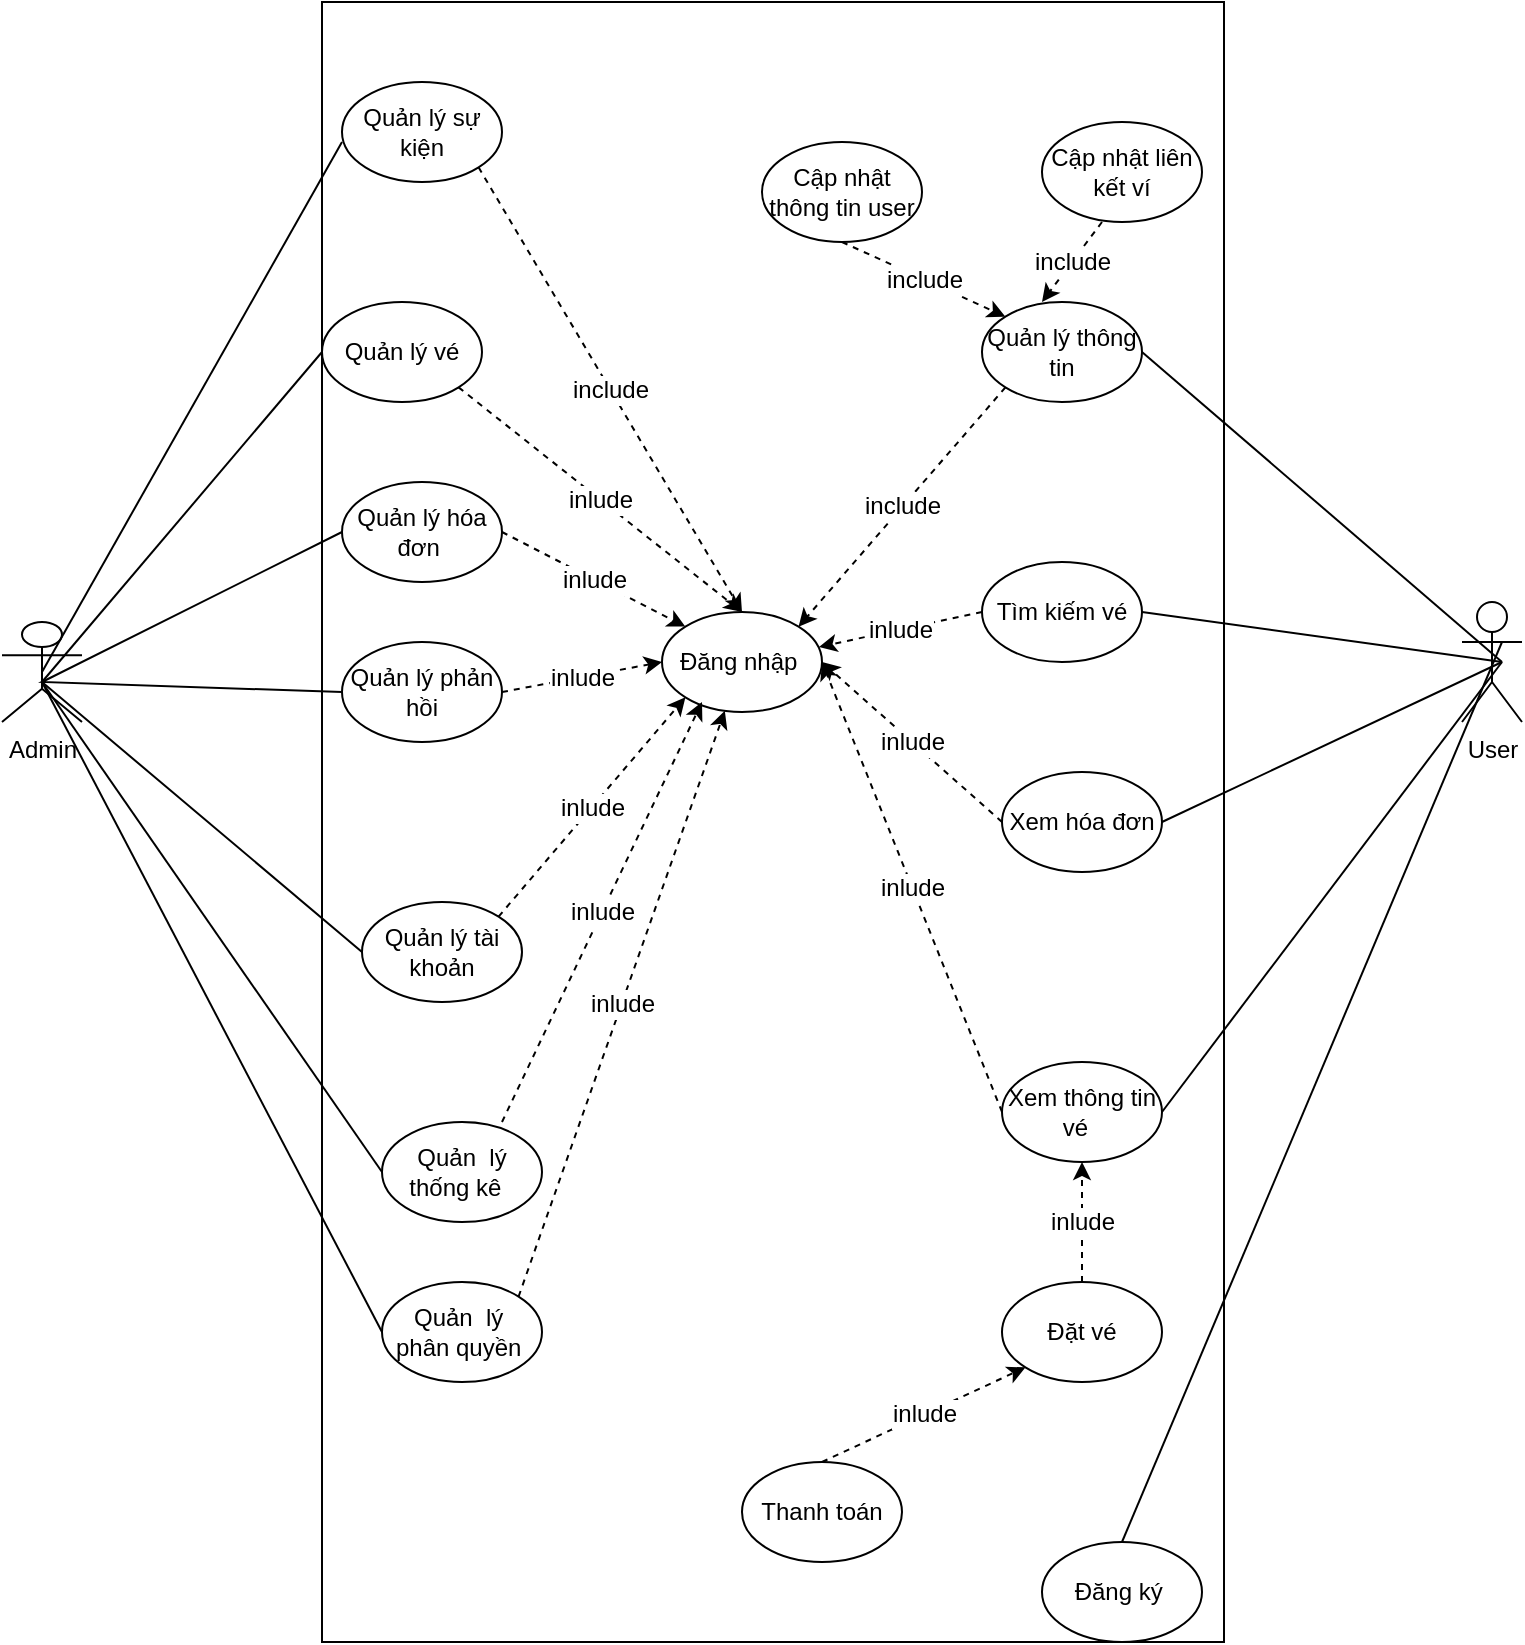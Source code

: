 <mxfile version="20.2.3" type="device"><diagram id="Nc08oqK37jD4HSrSQbD-" name="Trang-1"><mxGraphModel dx="1075" dy="711" grid="1" gridSize="10" guides="1" tooltips="1" connect="1" arrows="1" fold="1" page="1" pageScale="1" pageWidth="827" pageHeight="1169" math="0" shadow="0"><root><mxCell id="0"/><mxCell id="1" parent="0"/><mxCell id="MqFmDHr5qEXm2X9m-3Tw-2" value="" style="rounded=0;whiteSpace=wrap;html=1;direction=south;" vertex="1" parent="1"><mxGeometry x="170" y="80" width="451" height="820" as="geometry"/></mxCell><mxCell id="MqFmDHr5qEXm2X9m-3Tw-3" value="Admin&lt;br&gt;" style="shape=umlActor;verticalLabelPosition=bottom;verticalAlign=top;html=1;outlineConnect=0;" vertex="1" parent="1"><mxGeometry x="10" y="390" width="40" height="50" as="geometry"/></mxCell><mxCell id="MqFmDHr5qEXm2X9m-3Tw-4" value="User&lt;br&gt;" style="shape=umlActor;verticalLabelPosition=bottom;verticalAlign=top;html=1;outlineConnect=0;" vertex="1" parent="1"><mxGeometry x="740" y="380" width="30" height="60" as="geometry"/></mxCell><mxCell id="MqFmDHr5qEXm2X9m-3Tw-11" value="Quản lý hóa đơn&amp;nbsp;" style="ellipse;whiteSpace=wrap;html=1;fontFamily=Helvetica;fontSize=12;fontColor=default;strokeColor=default;fillColor=default;" vertex="1" parent="1"><mxGeometry x="180" y="320" width="80" height="50" as="geometry"/></mxCell><mxCell id="MqFmDHr5qEXm2X9m-3Tw-12" value="Quản lý sự kiện" style="ellipse;whiteSpace=wrap;html=1;fontFamily=Helvetica;fontSize=12;fontColor=default;strokeColor=default;fillColor=default;" vertex="1" parent="1"><mxGeometry x="180" y="120" width="80" height="50" as="geometry"/></mxCell><mxCell id="MqFmDHr5qEXm2X9m-3Tw-13" value="Đăng nhập&amp;nbsp;" style="ellipse;whiteSpace=wrap;html=1;fontFamily=Helvetica;fontSize=12;fontColor=default;strokeColor=default;fillColor=default;" vertex="1" parent="1"><mxGeometry x="340" y="385" width="80" height="50" as="geometry"/></mxCell><mxCell id="MqFmDHr5qEXm2X9m-3Tw-25" value="Quản lý tài khoản" style="ellipse;whiteSpace=wrap;html=1;fontFamily=Helvetica;fontSize=12;fontColor=default;strokeColor=default;fillColor=default;" vertex="1" parent="1"><mxGeometry x="190" y="530" width="80" height="50" as="geometry"/></mxCell><mxCell id="MqFmDHr5qEXm2X9m-3Tw-46" value="Quản lý vé" style="ellipse;whiteSpace=wrap;html=1;fontFamily=Helvetica;fontSize=12;fontColor=default;strokeColor=default;fillColor=default;" vertex="1" parent="1"><mxGeometry x="170" y="230" width="80" height="50" as="geometry"/></mxCell><mxCell id="MqFmDHr5qEXm2X9m-3Tw-47" value="Quản lý phản hồi" style="ellipse;whiteSpace=wrap;html=1;fontFamily=Helvetica;fontSize=12;fontColor=default;strokeColor=default;fillColor=default;" vertex="1" parent="1"><mxGeometry x="180" y="400" width="80" height="50" as="geometry"/></mxCell><mxCell id="MqFmDHr5qEXm2X9m-3Tw-48" value="Quản&amp;nbsp; lý thống kê&amp;nbsp;&amp;nbsp;" style="ellipse;whiteSpace=wrap;html=1;fontFamily=Helvetica;fontSize=12;fontColor=default;strokeColor=default;fillColor=default;" vertex="1" parent="1"><mxGeometry x="200" y="640" width="80" height="50" as="geometry"/></mxCell><mxCell id="MqFmDHr5qEXm2X9m-3Tw-49" value="Quản&amp;nbsp; lý&amp;nbsp; phân quyền&amp;nbsp;" style="ellipse;whiteSpace=wrap;html=1;fontFamily=Helvetica;fontSize=12;fontColor=default;strokeColor=default;fillColor=default;" vertex="1" parent="1"><mxGeometry x="200" y="720" width="80" height="50" as="geometry"/></mxCell><mxCell id="MqFmDHr5qEXm2X9m-3Tw-50" value="Cập nhật thông tin user" style="ellipse;whiteSpace=wrap;html=1;fontFamily=Helvetica;fontSize=12;fontColor=default;strokeColor=default;fillColor=default;" vertex="1" parent="1"><mxGeometry x="390" y="150" width="80" height="50" as="geometry"/></mxCell><mxCell id="MqFmDHr5qEXm2X9m-3Tw-51" value="Xem thông tin vé&amp;nbsp;&amp;nbsp;" style="ellipse;whiteSpace=wrap;html=1;fontFamily=Helvetica;fontSize=12;fontColor=default;strokeColor=default;fillColor=default;" vertex="1" parent="1"><mxGeometry x="510" y="610" width="80" height="50" as="geometry"/></mxCell><mxCell id="MqFmDHr5qEXm2X9m-3Tw-52" value="Đặt vé" style="ellipse;whiteSpace=wrap;html=1;fontFamily=Helvetica;fontSize=12;fontColor=default;strokeColor=default;fillColor=default;" vertex="1" parent="1"><mxGeometry x="510" y="720" width="80" height="50" as="geometry"/></mxCell><mxCell id="MqFmDHr5qEXm2X9m-3Tw-53" value="Đăng ký&amp;nbsp;" style="ellipse;whiteSpace=wrap;html=1;fontFamily=Helvetica;fontSize=12;fontColor=default;strokeColor=default;fillColor=default;" vertex="1" parent="1"><mxGeometry x="530" y="850" width="80" height="50" as="geometry"/></mxCell><mxCell id="MqFmDHr5qEXm2X9m-3Tw-54" value="Thanh toán" style="ellipse;whiteSpace=wrap;html=1;fontFamily=Helvetica;fontSize=12;fontColor=default;strokeColor=default;fillColor=default;" vertex="1" parent="1"><mxGeometry x="380" y="810" width="80" height="50" as="geometry"/></mxCell><mxCell id="MqFmDHr5qEXm2X9m-3Tw-55" value="Xem hóa đơn" style="ellipse;whiteSpace=wrap;html=1;fontFamily=Helvetica;fontSize=12;fontColor=default;strokeColor=default;fillColor=default;" vertex="1" parent="1"><mxGeometry x="510" y="465" width="80" height="50" as="geometry"/></mxCell><mxCell id="MqFmDHr5qEXm2X9m-3Tw-57" value="" style="endArrow=none;html=1;rounded=0;fontFamily=Helvetica;fontSize=12;fontColor=default;exitX=0.5;exitY=0.5;exitDx=0;exitDy=0;exitPerimeter=0;" edge="1" parent="1" source="MqFmDHr5qEXm2X9m-3Tw-3"><mxGeometry width="50" height="50" relative="1" as="geometry"><mxPoint x="420" y="440" as="sourcePoint"/><mxPoint x="180" y="150" as="targetPoint"/><Array as="points"><mxPoint x="180" y="150"/></Array></mxGeometry></mxCell><mxCell id="MqFmDHr5qEXm2X9m-3Tw-58" value="" style="endArrow=none;html=1;rounded=0;fontFamily=Helvetica;fontSize=12;fontColor=default;entryX=0;entryY=0.5;entryDx=0;entryDy=0;" edge="1" parent="1" target="MqFmDHr5qEXm2X9m-3Tw-46"><mxGeometry width="50" height="50" relative="1" as="geometry"><mxPoint x="30" y="420" as="sourcePoint"/><mxPoint x="190" y="160.0" as="targetPoint"/><Array as="points"/></mxGeometry></mxCell><mxCell id="MqFmDHr5qEXm2X9m-3Tw-59" value="" style="endArrow=none;html=1;rounded=0;fontFamily=Helvetica;fontSize=12;fontColor=default;entryX=0;entryY=0.5;entryDx=0;entryDy=0;exitX=0;exitY=0.5;exitDx=0;exitDy=0;" edge="1" parent="1" source="MqFmDHr5qEXm2X9m-3Tw-47" target="MqFmDHr5qEXm2X9m-3Tw-11"><mxGeometry width="50" height="50" relative="1" as="geometry"><mxPoint x="420" y="440" as="sourcePoint"/><mxPoint x="470" y="390" as="targetPoint"/><Array as="points"><mxPoint x="30" y="420"/></Array></mxGeometry></mxCell><mxCell id="MqFmDHr5qEXm2X9m-3Tw-60" value="" style="endArrow=none;html=1;rounded=0;fontFamily=Helvetica;fontSize=12;fontColor=default;entryX=0;entryY=0.5;entryDx=0;entryDy=0;" edge="1" parent="1" target="MqFmDHr5qEXm2X9m-3Tw-25"><mxGeometry width="50" height="50" relative="1" as="geometry"><mxPoint x="30" y="420" as="sourcePoint"/><mxPoint x="470" y="390" as="targetPoint"/></mxGeometry></mxCell><mxCell id="MqFmDHr5qEXm2X9m-3Tw-61" value="" style="endArrow=none;html=1;rounded=0;fontFamily=Helvetica;fontSize=12;fontColor=default;entryX=0;entryY=0.5;entryDx=0;entryDy=0;" edge="1" parent="1" target="MqFmDHr5qEXm2X9m-3Tw-48"><mxGeometry width="50" height="50" relative="1" as="geometry"><mxPoint x="30" y="420" as="sourcePoint"/><mxPoint x="470" y="590" as="targetPoint"/></mxGeometry></mxCell><mxCell id="MqFmDHr5qEXm2X9m-3Tw-62" value="" style="endArrow=none;html=1;rounded=0;fontFamily=Helvetica;fontSize=12;fontColor=default;entryX=0;entryY=0.5;entryDx=0;entryDy=0;" edge="1" parent="1" target="MqFmDHr5qEXm2X9m-3Tw-49"><mxGeometry width="50" height="50" relative="1" as="geometry"><mxPoint x="30" y="420" as="sourcePoint"/><mxPoint x="210" y="675" as="targetPoint"/></mxGeometry></mxCell><mxCell id="MqFmDHr5qEXm2X9m-3Tw-63" value="include" style="endArrow=classic;html=1;rounded=0;fontFamily=Helvetica;fontSize=12;fontColor=default;exitX=1;exitY=1;exitDx=0;exitDy=0;entryX=0.5;entryY=0;entryDx=0;entryDy=0;dashed=1;" edge="1" parent="1" source="MqFmDHr5qEXm2X9m-3Tw-12" target="MqFmDHr5qEXm2X9m-3Tw-13"><mxGeometry width="50" height="50" relative="1" as="geometry"><mxPoint x="420" y="470" as="sourcePoint"/><mxPoint x="470" y="420" as="targetPoint"/></mxGeometry></mxCell><mxCell id="MqFmDHr5qEXm2X9m-3Tw-65" value="inlude" style="endArrow=classic;html=1;rounded=0;dashed=1;fontFamily=Helvetica;fontSize=12;fontColor=default;exitX=1;exitY=1;exitDx=0;exitDy=0;entryX=0.5;entryY=0;entryDx=0;entryDy=0;" edge="1" parent="1" source="MqFmDHr5qEXm2X9m-3Tw-46" target="MqFmDHr5qEXm2X9m-3Tw-13"><mxGeometry width="50" height="50" relative="1" as="geometry"><mxPoint x="420" y="470" as="sourcePoint"/><mxPoint x="470" y="420" as="targetPoint"/></mxGeometry></mxCell><mxCell id="MqFmDHr5qEXm2X9m-3Tw-66" value="inlude" style="endArrow=classic;html=1;rounded=0;dashed=1;fontFamily=Helvetica;fontSize=12;fontColor=default;exitX=1;exitY=0.5;exitDx=0;exitDy=0;entryX=0;entryY=0;entryDx=0;entryDy=0;" edge="1" parent="1" source="MqFmDHr5qEXm2X9m-3Tw-11" target="MqFmDHr5qEXm2X9m-3Tw-13"><mxGeometry width="50" height="50" relative="1" as="geometry"><mxPoint x="420" y="470" as="sourcePoint"/><mxPoint x="470" y="420" as="targetPoint"/></mxGeometry></mxCell><mxCell id="MqFmDHr5qEXm2X9m-3Tw-67" value="inlude" style="endArrow=classic;html=1;rounded=0;dashed=1;fontFamily=Helvetica;fontSize=12;fontColor=default;exitX=1;exitY=0.5;exitDx=0;exitDy=0;entryX=0;entryY=0.5;entryDx=0;entryDy=0;" edge="1" parent="1" source="MqFmDHr5qEXm2X9m-3Tw-47" target="MqFmDHr5qEXm2X9m-3Tw-13"><mxGeometry width="50" height="50" relative="1" as="geometry"><mxPoint x="270" y="355" as="sourcePoint"/><mxPoint x="361.497" y="402.46" as="targetPoint"/></mxGeometry></mxCell><mxCell id="MqFmDHr5qEXm2X9m-3Tw-68" value="inlude" style="endArrow=classic;html=1;rounded=0;dashed=1;fontFamily=Helvetica;fontSize=12;fontColor=default;exitX=1;exitY=0;exitDx=0;exitDy=0;" edge="1" parent="1" source="MqFmDHr5qEXm2X9m-3Tw-49" target="MqFmDHr5qEXm2X9m-3Tw-13"><mxGeometry width="50" height="50" relative="1" as="geometry"><mxPoint x="270" y="435" as="sourcePoint"/><mxPoint x="350" y="420" as="targetPoint"/></mxGeometry></mxCell><mxCell id="MqFmDHr5qEXm2X9m-3Tw-69" value="inlude" style="endArrow=classic;html=1;rounded=0;dashed=1;fontFamily=Helvetica;fontSize=12;fontColor=default;entryX=0;entryY=0.5;entryDx=0;entryDy=0;" edge="1" parent="1"><mxGeometry width="50" height="50" relative="1" as="geometry"><mxPoint x="260" y="640" as="sourcePoint"/><mxPoint x="360" y="430" as="targetPoint"/><Array as="points"><mxPoint x="260" y="640"/></Array></mxGeometry></mxCell><mxCell id="MqFmDHr5qEXm2X9m-3Tw-70" value="inlude" style="endArrow=classic;html=1;rounded=0;dashed=1;fontFamily=Helvetica;fontSize=12;fontColor=default;exitX=1;exitY=0;exitDx=0;exitDy=0;entryX=0;entryY=1;entryDx=0;entryDy=0;" edge="1" parent="1" source="MqFmDHr5qEXm2X9m-3Tw-25" target="MqFmDHr5qEXm2X9m-3Tw-13"><mxGeometry width="50" height="50" relative="1" as="geometry"><mxPoint x="290" y="455" as="sourcePoint"/><mxPoint x="370" y="440" as="targetPoint"/></mxGeometry></mxCell><mxCell id="MqFmDHr5qEXm2X9m-3Tw-71" value="Quản lý thông tin" style="ellipse;whiteSpace=wrap;html=1;fontFamily=Helvetica;fontSize=12;fontColor=default;strokeColor=default;fillColor=default;" vertex="1" parent="1"><mxGeometry x="500" y="230" width="80" height="50" as="geometry"/></mxCell><mxCell id="MqFmDHr5qEXm2X9m-3Tw-72" value="Cập nhật liên kết ví" style="ellipse;whiteSpace=wrap;html=1;fontFamily=Helvetica;fontSize=12;fontColor=default;strokeColor=default;fillColor=default;" vertex="1" parent="1"><mxGeometry x="530" y="140" width="80" height="50" as="geometry"/></mxCell><mxCell id="MqFmDHr5qEXm2X9m-3Tw-73" value="Tìm kiếm vé" style="ellipse;whiteSpace=wrap;html=1;fontFamily=Helvetica;fontSize=12;fontColor=default;strokeColor=default;fillColor=default;" vertex="1" parent="1"><mxGeometry x="500" y="360" width="80" height="50" as="geometry"/></mxCell><mxCell id="MqFmDHr5qEXm2X9m-3Tw-74" value="" style="endArrow=none;html=1;rounded=0;fontFamily=Helvetica;fontSize=12;fontColor=default;exitX=1;exitY=0.5;exitDx=0;exitDy=0;" edge="1" parent="1" source="MqFmDHr5qEXm2X9m-3Tw-71"><mxGeometry width="50" height="50" relative="1" as="geometry"><mxPoint x="490" y="500" as="sourcePoint"/><mxPoint x="760" y="410" as="targetPoint"/></mxGeometry></mxCell><mxCell id="MqFmDHr5qEXm2X9m-3Tw-76" value="" style="endArrow=none;html=1;rounded=0;fontFamily=Helvetica;fontSize=12;fontColor=default;exitX=1;exitY=0.5;exitDx=0;exitDy=0;" edge="1" parent="1" source="MqFmDHr5qEXm2X9m-3Tw-51"><mxGeometry width="50" height="50" relative="1" as="geometry"><mxPoint x="600" y="275.0" as="sourcePoint"/><mxPoint x="760" y="410" as="targetPoint"/></mxGeometry></mxCell><mxCell id="MqFmDHr5qEXm2X9m-3Tw-77" value="" style="endArrow=none;html=1;rounded=0;fontFamily=Helvetica;fontSize=12;fontColor=default;exitX=1;exitY=0.5;exitDx=0;exitDy=0;" edge="1" parent="1" source="MqFmDHr5qEXm2X9m-3Tw-73"><mxGeometry width="50" height="50" relative="1" as="geometry"><mxPoint x="610" y="285.0" as="sourcePoint"/><mxPoint x="760" y="410" as="targetPoint"/><Array as="points"/></mxGeometry></mxCell><mxCell id="MqFmDHr5qEXm2X9m-3Tw-81" value="include" style="endArrow=classic;html=1;rounded=0;dashed=1;fontFamily=Helvetica;fontSize=12;fontColor=default;exitX=0.5;exitY=1;exitDx=0;exitDy=0;entryX=0;entryY=0;entryDx=0;entryDy=0;" edge="1" parent="1" source="MqFmDHr5qEXm2X9m-3Tw-50" target="MqFmDHr5qEXm2X9m-3Tw-71"><mxGeometry width="50" height="50" relative="1" as="geometry"><mxPoint x="490" y="350" as="sourcePoint"/><mxPoint x="540" y="300" as="targetPoint"/></mxGeometry></mxCell><mxCell id="MqFmDHr5qEXm2X9m-3Tw-85" value="include" style="endArrow=classic;html=1;rounded=0;dashed=1;fontFamily=Helvetica;fontSize=12;fontColor=default;exitX=0.375;exitY=1;exitDx=0;exitDy=0;exitPerimeter=0;" edge="1" parent="1" source="MqFmDHr5qEXm2X9m-3Tw-72"><mxGeometry width="50" height="50" relative="1" as="geometry"><mxPoint x="460" y="170.0" as="sourcePoint"/><mxPoint x="530" y="230" as="targetPoint"/></mxGeometry></mxCell><mxCell id="MqFmDHr5qEXm2X9m-3Tw-87" value="include" style="endArrow=classic;html=1;rounded=0;dashed=1;fontFamily=Helvetica;fontSize=12;fontColor=default;exitX=0;exitY=1;exitDx=0;exitDy=0;entryX=1;entryY=0;entryDx=0;entryDy=0;" edge="1" parent="1" source="MqFmDHr5qEXm2X9m-3Tw-71" target="MqFmDHr5qEXm2X9m-3Tw-13"><mxGeometry width="50" height="50" relative="1" as="geometry"><mxPoint x="490" y="530" as="sourcePoint"/><mxPoint x="540" y="480" as="targetPoint"/></mxGeometry></mxCell><mxCell id="MqFmDHr5qEXm2X9m-3Tw-88" value="inlude" style="endArrow=classic;html=1;rounded=0;dashed=1;fontFamily=Helvetica;fontSize=12;fontColor=default;exitX=0;exitY=0.5;exitDx=0;exitDy=0;entryX=1;entryY=0;entryDx=0;entryDy=0;" edge="1" parent="1" source="MqFmDHr5qEXm2X9m-3Tw-73"><mxGeometry width="50" height="50" relative="1" as="geometry"><mxPoint x="521.497" y="282.54" as="sourcePoint"/><mxPoint x="418.503" y="402.46" as="targetPoint"/></mxGeometry></mxCell><mxCell id="MqFmDHr5qEXm2X9m-3Tw-89" value="inlude" style="endArrow=classic;html=1;rounded=0;dashed=1;fontFamily=Helvetica;fontSize=12;fontColor=default;exitX=0;exitY=0.5;exitDx=0;exitDy=0;entryX=1;entryY=0.5;entryDx=0;entryDy=0;" edge="1" parent="1" source="MqFmDHr5qEXm2X9m-3Tw-51" target="MqFmDHr5qEXm2X9m-3Tw-13"><mxGeometry width="50" height="50" relative="1" as="geometry"><mxPoint x="510" y="395" as="sourcePoint"/><mxPoint x="428.503" y="412.46" as="targetPoint"/></mxGeometry></mxCell><mxCell id="MqFmDHr5qEXm2X9m-3Tw-90" value="inlude" style="endArrow=classic;html=1;rounded=0;dashed=1;fontFamily=Helvetica;fontSize=12;fontColor=default;exitX=0.5;exitY=0;exitDx=0;exitDy=0;entryX=0.5;entryY=1;entryDx=0;entryDy=0;" edge="1" parent="1" source="MqFmDHr5qEXm2X9m-3Tw-52" target="MqFmDHr5qEXm2X9m-3Tw-51"><mxGeometry width="50" height="50" relative="1" as="geometry"><mxPoint x="510" y="495" as="sourcePoint"/><mxPoint x="438.503" y="422.46" as="targetPoint"/></mxGeometry></mxCell><mxCell id="MqFmDHr5qEXm2X9m-3Tw-91" value="" style="endArrow=none;html=1;rounded=0;fontFamily=Helvetica;fontSize=12;fontColor=default;exitX=0.5;exitY=0;exitDx=0;exitDy=0;" edge="1" parent="1" source="MqFmDHr5qEXm2X9m-3Tw-53"><mxGeometry width="50" height="50" relative="1" as="geometry"><mxPoint x="590" y="585" as="sourcePoint"/><mxPoint x="760" y="400" as="targetPoint"/></mxGeometry></mxCell><mxCell id="MqFmDHr5qEXm2X9m-3Tw-92" value="" style="endArrow=none;html=1;rounded=0;fontFamily=Helvetica;fontSize=12;fontColor=default;exitX=1;exitY=0.5;exitDx=0;exitDy=0;" edge="1" parent="1" source="MqFmDHr5qEXm2X9m-3Tw-55"><mxGeometry width="50" height="50" relative="1" as="geometry"><mxPoint x="600" y="645" as="sourcePoint"/><mxPoint x="760" y="410" as="targetPoint"/></mxGeometry></mxCell><mxCell id="MqFmDHr5qEXm2X9m-3Tw-93" value="inlude" style="endArrow=classic;html=1;rounded=0;dashed=1;fontFamily=Helvetica;fontSize=12;fontColor=default;exitX=0;exitY=0.5;exitDx=0;exitDy=0;" edge="1" parent="1" source="MqFmDHr5qEXm2X9m-3Tw-55"><mxGeometry width="50" height="50" relative="1" as="geometry"><mxPoint x="520" y="645" as="sourcePoint"/><mxPoint x="420" y="410" as="targetPoint"/></mxGeometry></mxCell><mxCell id="MqFmDHr5qEXm2X9m-3Tw-94" value="inlude" style="endArrow=classic;html=1;rounded=0;dashed=1;fontFamily=Helvetica;fontSize=12;fontColor=default;entryX=0;entryY=1;entryDx=0;entryDy=0;exitX=0.5;exitY=0;exitDx=0;exitDy=0;" edge="1" parent="1" source="MqFmDHr5qEXm2X9m-3Tw-54" target="MqFmDHr5qEXm2X9m-3Tw-52"><mxGeometry width="50" height="50" relative="1" as="geometry"><mxPoint x="420" y="820" as="sourcePoint"/><mxPoint x="560" y="670" as="targetPoint"/><Array as="points"/></mxGeometry></mxCell></root></mxGraphModel></diagram></mxfile>